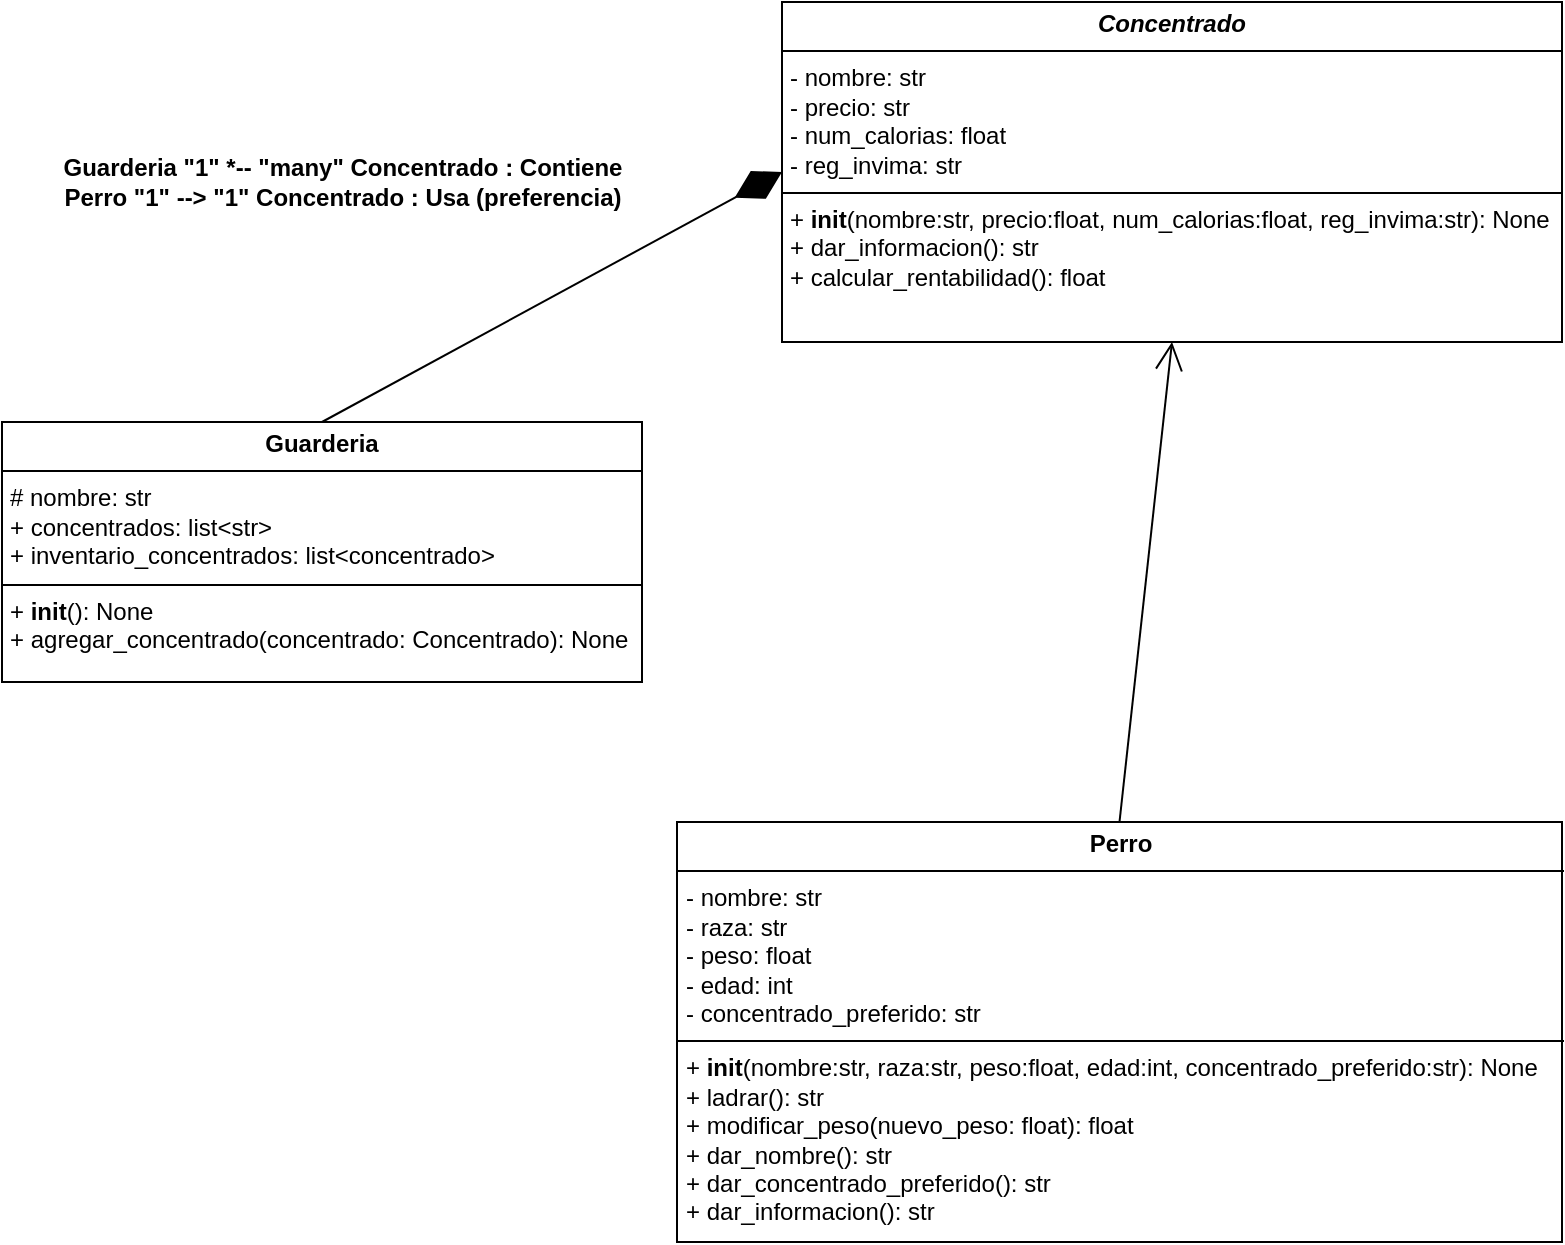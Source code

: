 <mxfile version="26.0.10">
  <diagram name="Page-1" id="CX_3kMs4xohey2ZQc1Dg">
    <mxGraphModel dx="1425" dy="787" grid="1" gridSize="10" guides="1" tooltips="1" connect="1" arrows="1" fold="1" page="1" pageScale="1" pageWidth="850" pageHeight="1100" math="0" shadow="0">
      <root>
        <mxCell id="0" />
        <mxCell id="1" parent="0" />
        <mxCell id="WWAcv24G5TjjWUqAOeE2-1" value="&lt;p style=&quot;margin:0px;margin-top:4px;text-align:center;&quot;&gt;&lt;i&gt;&lt;b&gt;Concentrado&lt;/b&gt;&lt;/i&gt;&lt;/p&gt;&lt;hr size=&quot;1&quot; style=&quot;border-style:solid;&quot;&gt;&lt;p style=&quot;margin:0px;margin-left:4px;&quot;&gt;- nombre: str&lt;br&gt;- precio: str&lt;/p&gt;&lt;p style=&quot;margin:0px;margin-left:4px;&quot;&gt;- num_calorias: float&lt;/p&gt;&lt;p style=&quot;margin:0px;margin-left:4px;&quot;&gt;- reg_invima: str&lt;/p&gt;&lt;hr size=&quot;1&quot; style=&quot;border-style:solid;&quot;&gt;&lt;p style=&quot;margin:0px;margin-left:4px;&quot;&gt;+ &lt;b&gt;init&lt;/b&gt;(nombre:str, precio:float, num_calorias:float, reg_invima:str): None&lt;/p&gt;&lt;p style=&quot;margin:0px;margin-left:4px;&quot;&gt;+ dar_informacion(): str&lt;br&gt;+ calcular_rentabilidad(): float&lt;/p&gt;" style="verticalAlign=top;align=left;overflow=fill;html=1;whiteSpace=wrap;" vertex="1" parent="1">
          <mxGeometry x="410" y="150" width="390" height="170" as="geometry" />
        </mxCell>
        <mxCell id="WWAcv24G5TjjWUqAOeE2-3" value="&lt;p style=&quot;margin:0px;margin-top:4px;text-align:center;&quot;&gt;&lt;b&gt;Guarderia&lt;/b&gt;&lt;/p&gt;&lt;hr size=&quot;1&quot; style=&quot;border-style:solid;&quot;&gt;&lt;p style=&quot;margin:0px;margin-left:4px;&quot;&gt;# nombre: str&lt;/p&gt;&lt;p style=&quot;margin:0px;margin-left:4px;&quot;&gt;+ concentrados: list&amp;lt;str&amp;gt;&lt;/p&gt;&lt;p style=&quot;margin:0px;margin-left:4px;&quot;&gt;+ inventario_concentrados: list&amp;lt;concentrado&amp;gt;&lt;/p&gt;&lt;hr size=&quot;1&quot; style=&quot;border-style:solid;&quot;&gt;&lt;p style=&quot;margin:0px;margin-left:4px;&quot;&gt;+ &lt;b&gt;init&lt;/b&gt;(): None&lt;/p&gt;&lt;p style=&quot;margin:0px;margin-left:4px;&quot;&gt;+ agregar_concentrado(concentrado: Concentrado): None&lt;/p&gt;" style="verticalAlign=top;align=left;overflow=fill;html=1;whiteSpace=wrap;" vertex="1" parent="1">
          <mxGeometry x="20" y="360" width="320" height="130" as="geometry" />
        </mxCell>
        <mxCell id="WWAcv24G5TjjWUqAOeE2-4" value="&lt;p style=&quot;margin:0px;margin-top:4px;text-align:center;&quot;&gt;&lt;b&gt;Perro&lt;/b&gt;&lt;/p&gt;&lt;hr size=&quot;1&quot; style=&quot;border-style:solid;&quot;&gt;&lt;p style=&quot;margin:0px;margin-left:4px;&quot;&gt;- nombre: str&lt;/p&gt;&lt;p style=&quot;margin:0px;margin-left:4px;&quot;&gt;- raza: str&lt;/p&gt;&lt;p style=&quot;margin:0px;margin-left:4px;&quot;&gt;- peso: float&lt;/p&gt;&lt;p style=&quot;margin:0px;margin-left:4px;&quot;&gt;- edad: int&lt;/p&gt;&lt;p style=&quot;margin:0px;margin-left:4px;&quot;&gt;- concentrado_preferido: str&lt;/p&gt;&lt;hr size=&quot;1&quot; style=&quot;border-style:solid;&quot;&gt;&lt;p style=&quot;margin: 0px 0px 0px 4px;&quot;&gt;+&amp;nbsp;&lt;b&gt;init&lt;/b&gt;(nombre:str, raza:str, peso:float, edad:int, concentrado_preferido:str): None&lt;/p&gt;&lt;p style=&quot;margin: 0px 0px 0px 4px;&quot;&gt;+ ladrar(): str&lt;br&gt;+ modificar_peso(nuevo_peso: float): float&lt;/p&gt;&lt;p style=&quot;margin: 0px 0px 0px 4px;&quot;&gt;+ dar_nombre(): str&lt;/p&gt;&lt;p style=&quot;margin: 0px 0px 0px 4px;&quot;&gt;+ dar_concentrado_preferido(): str&lt;/p&gt;&lt;p style=&quot;margin: 0px 0px 0px 4px;&quot;&gt;+ dar_informacion(): str&lt;/p&gt;" style="verticalAlign=top;align=left;overflow=fill;html=1;whiteSpace=wrap;" vertex="1" parent="1">
          <mxGeometry x="357.5" y="560" width="442.5" height="210" as="geometry" />
        </mxCell>
        <mxCell id="WWAcv24G5TjjWUqAOeE2-5" value="" style="endArrow=open;endFill=1;endSize=12;html=1;rounded=0;exitX=0.5;exitY=0;exitDx=0;exitDy=0;entryX=0.5;entryY=1;entryDx=0;entryDy=0;" edge="1" parent="1" source="WWAcv24G5TjjWUqAOeE2-4" target="WWAcv24G5TjjWUqAOeE2-1">
          <mxGeometry width="160" relative="1" as="geometry">
            <mxPoint x="220" y="610" as="sourcePoint" />
            <mxPoint x="380" y="610" as="targetPoint" />
          </mxGeometry>
        </mxCell>
        <mxCell id="WWAcv24G5TjjWUqAOeE2-6" value="" style="endArrow=diamondThin;endFill=1;endSize=24;html=1;rounded=0;exitX=0.5;exitY=0;exitDx=0;exitDy=0;entryX=0;entryY=0.5;entryDx=0;entryDy=0;" edge="1" parent="1" source="WWAcv24G5TjjWUqAOeE2-3" target="WWAcv24G5TjjWUqAOeE2-1">
          <mxGeometry width="160" relative="1" as="geometry">
            <mxPoint x="130" y="740" as="sourcePoint" />
            <mxPoint x="290" y="740" as="targetPoint" />
          </mxGeometry>
        </mxCell>
        <mxCell id="WWAcv24G5TjjWUqAOeE2-7" value="Guarderia &quot;1&quot; *-- &quot;many&quot; Concentrado : Contiene&lt;br&gt;Perro &quot;1&quot; --&amp;gt; &quot;1&quot; Concentrado : Usa (preferencia)" style="text;html=1;align=center;verticalAlign=middle;resizable=0;points=[];autosize=1;strokeColor=none;fillColor=none;fontStyle=1" vertex="1" parent="1">
          <mxGeometry x="50" y="220" width="280" height="40" as="geometry" />
        </mxCell>
      </root>
    </mxGraphModel>
  </diagram>
</mxfile>

